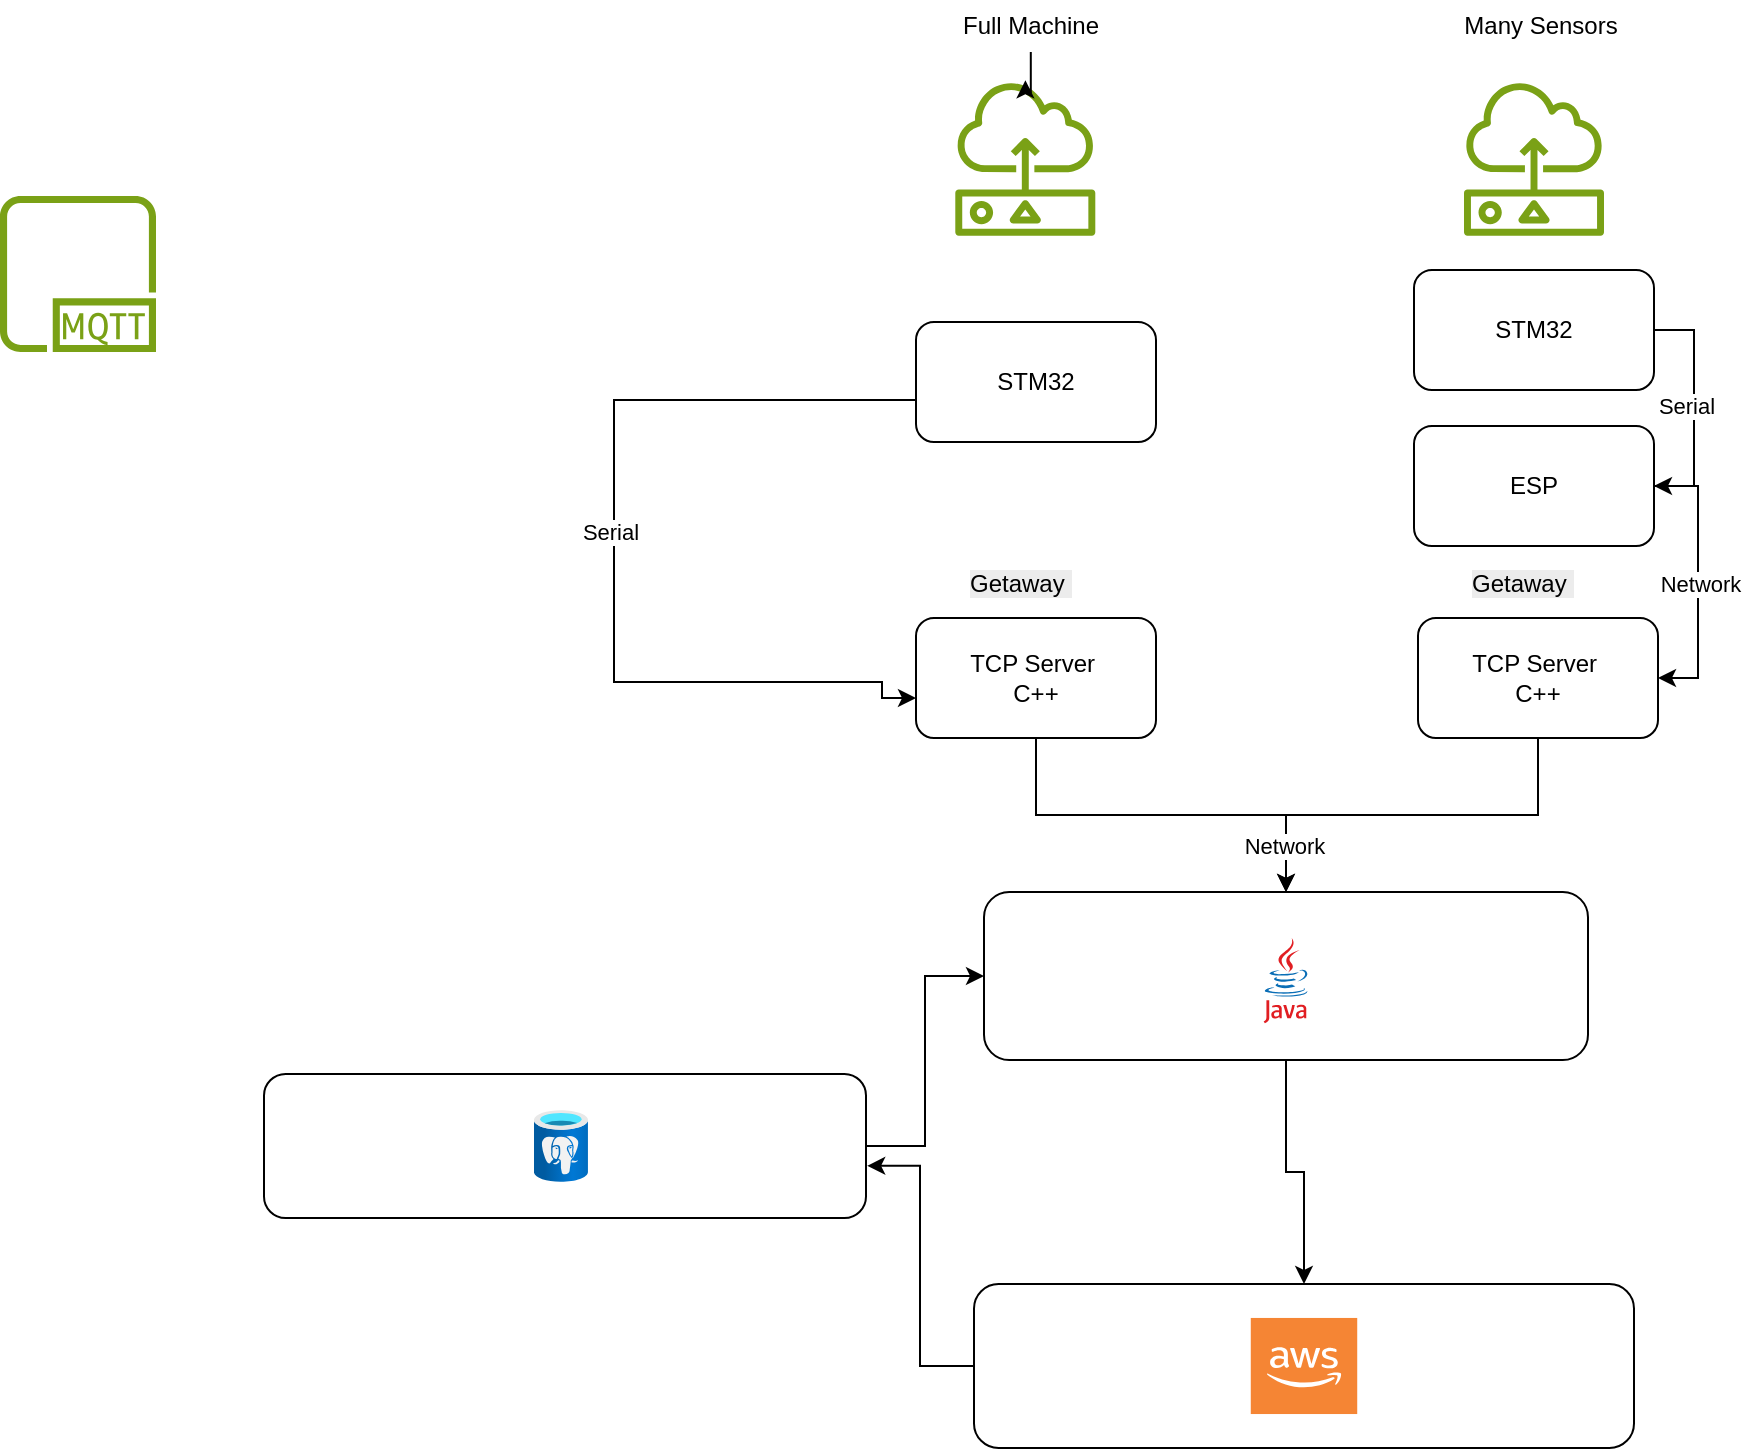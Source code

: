 <mxfile version="26.2.13">
  <diagram name="Page-1" id="7LPd5ARLcYWtf4d3X0CJ">
    <mxGraphModel dx="1652" dy="768" grid="0" gridSize="10" guides="1" tooltips="1" connect="1" arrows="1" fold="1" page="0" pageScale="1" pageWidth="850" pageHeight="1100" math="0" shadow="0">
      <root>
        <mxCell id="0" />
        <mxCell id="1" parent="0" />
        <mxCell id="PCxVYFb1bnDKuO_Pi8ek-10" value="" style="sketch=0;outlineConnect=0;fontColor=#232F3E;gradientColor=none;fillColor=#7AA116;strokeColor=none;dashed=0;verticalLabelPosition=bottom;verticalAlign=top;align=center;html=1;fontSize=12;fontStyle=0;aspect=fixed;pointerEvents=1;shape=mxgraph.aws4.mqtt_protocol;" vertex="1" parent="1">
          <mxGeometry x="23" y="117" width="78" height="78" as="geometry" />
        </mxCell>
        <mxCell id="PCxVYFb1bnDKuO_Pi8ek-89" style="edgeStyle=orthogonalEdgeStyle;rounded=0;orthogonalLoop=1;jettySize=auto;html=1;exitX=0;exitY=0.5;exitDx=0;exitDy=0;" edge="1" parent="1" source="PCxVYFb1bnDKuO_Pi8ek-22">
          <mxGeometry relative="1" as="geometry">
            <mxPoint x="409.999" y="219" as="sourcePoint" />
            <mxPoint x="481" y="368" as="targetPoint" />
            <Array as="points">
              <mxPoint x="481" y="219" />
              <mxPoint x="330" y="219" />
              <mxPoint x="330" y="360" />
              <mxPoint x="464" y="360" />
              <mxPoint x="464" y="368" />
            </Array>
          </mxGeometry>
        </mxCell>
        <mxCell id="PCxVYFb1bnDKuO_Pi8ek-90" value="Serial" style="edgeLabel;html=1;align=center;verticalAlign=middle;resizable=0;points=[];" vertex="1" connectable="0" parent="PCxVYFb1bnDKuO_Pi8ek-89">
          <mxGeometry x="-0.018" y="-2" relative="1" as="geometry">
            <mxPoint as="offset" />
          </mxGeometry>
        </mxCell>
        <mxCell id="PCxVYFb1bnDKuO_Pi8ek-22" value="STM32" style="rounded=1;whiteSpace=wrap;html=1;" vertex="1" parent="1">
          <mxGeometry x="481" y="180" width="120" height="60" as="geometry" />
        </mxCell>
        <mxCell id="PCxVYFb1bnDKuO_Pi8ek-24" value="" style="group" vertex="1" connectable="0" parent="1">
          <mxGeometry x="481" y="297" width="120" height="91" as="geometry" />
        </mxCell>
        <mxCell id="PCxVYFb1bnDKuO_Pi8ek-25" value="TCP Server&amp;nbsp;&lt;div&gt;C++&lt;/div&gt;" style="rounded=1;whiteSpace=wrap;html=1;" vertex="1" parent="PCxVYFb1bnDKuO_Pi8ek-24">
          <mxGeometry y="31" width="120" height="60" as="geometry" />
        </mxCell>
        <mxCell id="PCxVYFb1bnDKuO_Pi8ek-26" value="&lt;span style=&quot;color: rgb(0, 0, 0); font-family: Helvetica; font-size: 12px; font-style: normal; font-variant-ligatures: normal; font-variant-caps: normal; font-weight: 400; letter-spacing: normal; orphans: 2; text-align: center; text-indent: 0px; text-transform: none; widows: 2; word-spacing: 0px; -webkit-text-stroke-width: 0px; white-space: normal; background-color: rgb(236, 236, 236); text-decoration-thickness: initial; text-decoration-style: initial; text-decoration-color: initial; display: inline !important; float: none;&quot;&gt;Getaway&amp;nbsp;&lt;/span&gt;" style="text;whiteSpace=wrap;html=1;" vertex="1" parent="PCxVYFb1bnDKuO_Pi8ek-24">
          <mxGeometry x="25" width="79" height="36" as="geometry" />
        </mxCell>
        <mxCell id="PCxVYFb1bnDKuO_Pi8ek-92" style="edgeStyle=orthogonalEdgeStyle;rounded=0;orthogonalLoop=1;jettySize=auto;html=1;exitX=1;exitY=0.5;exitDx=0;exitDy=0;entryX=1;entryY=0.5;entryDx=0;entryDy=0;" edge="1" parent="1" source="PCxVYFb1bnDKuO_Pi8ek-40" target="PCxVYFb1bnDKuO_Pi8ek-41">
          <mxGeometry relative="1" as="geometry" />
        </mxCell>
        <mxCell id="PCxVYFb1bnDKuO_Pi8ek-93" value="Serial" style="edgeLabel;html=1;align=center;verticalAlign=middle;resizable=0;points=[];" vertex="1" connectable="0" parent="PCxVYFb1bnDKuO_Pi8ek-92">
          <mxGeometry x="-0.027" y="-4" relative="1" as="geometry">
            <mxPoint as="offset" />
          </mxGeometry>
        </mxCell>
        <mxCell id="PCxVYFb1bnDKuO_Pi8ek-40" value="STM32" style="rounded=1;whiteSpace=wrap;html=1;" vertex="1" parent="1">
          <mxGeometry x="730" y="154" width="120" height="60" as="geometry" />
        </mxCell>
        <mxCell id="PCxVYFb1bnDKuO_Pi8ek-95" style="edgeStyle=orthogonalEdgeStyle;rounded=0;orthogonalLoop=1;jettySize=auto;html=1;exitX=1;exitY=0.5;exitDx=0;exitDy=0;entryX=1;entryY=0.5;entryDx=0;entryDy=0;" edge="1" parent="1" source="PCxVYFb1bnDKuO_Pi8ek-41" target="PCxVYFb1bnDKuO_Pi8ek-43">
          <mxGeometry relative="1" as="geometry" />
        </mxCell>
        <mxCell id="PCxVYFb1bnDKuO_Pi8ek-96" value="Network" style="edgeLabel;html=1;align=center;verticalAlign=middle;resizable=0;points=[];" vertex="1" connectable="0" parent="PCxVYFb1bnDKuO_Pi8ek-95">
          <mxGeometry x="0.026" y="1" relative="1" as="geometry">
            <mxPoint as="offset" />
          </mxGeometry>
        </mxCell>
        <mxCell id="PCxVYFb1bnDKuO_Pi8ek-41" value="ESP" style="rounded=1;whiteSpace=wrap;html=1;" vertex="1" parent="1">
          <mxGeometry x="730" y="232" width="120" height="60" as="geometry" />
        </mxCell>
        <mxCell id="PCxVYFb1bnDKuO_Pi8ek-42" value="" style="group" vertex="1" connectable="0" parent="1">
          <mxGeometry x="732" y="297" width="120" height="91" as="geometry" />
        </mxCell>
        <mxCell id="PCxVYFb1bnDKuO_Pi8ek-43" value="TCP Server&amp;nbsp;&lt;div&gt;C++&lt;/div&gt;" style="rounded=1;whiteSpace=wrap;html=1;" vertex="1" parent="PCxVYFb1bnDKuO_Pi8ek-42">
          <mxGeometry y="31" width="120" height="60" as="geometry" />
        </mxCell>
        <mxCell id="PCxVYFb1bnDKuO_Pi8ek-44" value="&lt;span style=&quot;color: rgb(0, 0, 0); font-family: Helvetica; font-size: 12px; font-style: normal; font-variant-ligatures: normal; font-variant-caps: normal; font-weight: 400; letter-spacing: normal; orphans: 2; text-align: center; text-indent: 0px; text-transform: none; widows: 2; word-spacing: 0px; -webkit-text-stroke-width: 0px; white-space: normal; background-color: rgb(236, 236, 236); text-decoration-thickness: initial; text-decoration-style: initial; text-decoration-color: initial; display: inline !important; float: none;&quot;&gt;Getaway&amp;nbsp;&lt;/span&gt;" style="text;whiteSpace=wrap;html=1;" vertex="1" parent="PCxVYFb1bnDKuO_Pi8ek-42">
          <mxGeometry x="25" width="79" height="36" as="geometry" />
        </mxCell>
        <mxCell id="PCxVYFb1bnDKuO_Pi8ek-56" value="" style="group" vertex="1" connectable="0" parent="1">
          <mxGeometry x="500.65" y="19" width="80.7" height="118" as="geometry" />
        </mxCell>
        <mxCell id="PCxVYFb1bnDKuO_Pi8ek-21" value="" style="sketch=0;outlineConnect=0;fontColor=#232F3E;gradientColor=none;fillColor=#7AA116;strokeColor=none;dashed=0;verticalLabelPosition=bottom;verticalAlign=top;align=center;html=1;fontSize=12;fontStyle=0;aspect=fixed;pointerEvents=1;shape=mxgraph.aws4.sensor;" vertex="1" parent="PCxVYFb1bnDKuO_Pi8ek-56">
          <mxGeometry y="40" width="70" height="78" as="geometry" />
        </mxCell>
        <mxCell id="PCxVYFb1bnDKuO_Pi8ek-82" value="" style="edgeStyle=orthogonalEdgeStyle;rounded=0;orthogonalLoop=1;jettySize=auto;html=1;" edge="1" parent="PCxVYFb1bnDKuO_Pi8ek-56" source="PCxVYFb1bnDKuO_Pi8ek-54" target="PCxVYFb1bnDKuO_Pi8ek-21">
          <mxGeometry relative="1" as="geometry" />
        </mxCell>
        <mxCell id="PCxVYFb1bnDKuO_Pi8ek-54" value="Full Machine" style="text;html=1;align=center;verticalAlign=middle;resizable=0;points=[];autosize=1;strokeColor=none;fillColor=none;" vertex="1" parent="PCxVYFb1bnDKuO_Pi8ek-56">
          <mxGeometry x="-5.3" width="86" height="26" as="geometry" />
        </mxCell>
        <mxCell id="PCxVYFb1bnDKuO_Pi8ek-57" value="" style="group" vertex="1" connectable="0" parent="1">
          <mxGeometry x="755" y="19" width="85.7" height="118" as="geometry" />
        </mxCell>
        <mxCell id="PCxVYFb1bnDKuO_Pi8ek-58" value="" style="sketch=0;outlineConnect=0;fontColor=#232F3E;gradientColor=none;fillColor=#7AA116;strokeColor=none;dashed=0;verticalLabelPosition=bottom;verticalAlign=top;align=center;html=1;fontSize=12;fontStyle=0;aspect=fixed;pointerEvents=1;shape=mxgraph.aws4.sensor;" vertex="1" parent="PCxVYFb1bnDKuO_Pi8ek-57">
          <mxGeometry y="40" width="70" height="78" as="geometry" />
        </mxCell>
        <mxCell id="PCxVYFb1bnDKuO_Pi8ek-59" value="Many Sensors" style="text;html=1;align=center;verticalAlign=middle;resizable=0;points=[];autosize=1;strokeColor=none;fillColor=none;" vertex="1" parent="PCxVYFb1bnDKuO_Pi8ek-57">
          <mxGeometry x="-9.3" width="95" height="26" as="geometry" />
        </mxCell>
        <mxCell id="PCxVYFb1bnDKuO_Pi8ek-68" value="" style="group" vertex="1" connectable="0" parent="1">
          <mxGeometry x="515" y="465" width="302" height="84" as="geometry" />
        </mxCell>
        <mxCell id="PCxVYFb1bnDKuO_Pi8ek-64" value="" style="rounded=1;whiteSpace=wrap;html=1;" vertex="1" parent="PCxVYFb1bnDKuO_Pi8ek-68">
          <mxGeometry width="302" height="84" as="geometry" />
        </mxCell>
        <mxCell id="PCxVYFb1bnDKuO_Pi8ek-45" value="" style="dashed=0;outlineConnect=0;html=1;align=center;labelPosition=center;verticalLabelPosition=bottom;verticalAlign=top;shape=mxgraph.weblogos.java" vertex="1" parent="PCxVYFb1bnDKuO_Pi8ek-68">
          <mxGeometry x="139.829" y="22.969" width="22.342" height="42.656" as="geometry" />
        </mxCell>
        <mxCell id="PCxVYFb1bnDKuO_Pi8ek-69" value="" style="group" vertex="1" connectable="0" parent="1">
          <mxGeometry x="155" y="556" width="301" height="72" as="geometry" />
        </mxCell>
        <mxCell id="PCxVYFb1bnDKuO_Pi8ek-65" value="" style="rounded=1;whiteSpace=wrap;html=1;" vertex="1" parent="PCxVYFb1bnDKuO_Pi8ek-69">
          <mxGeometry width="301" height="72" as="geometry" />
        </mxCell>
        <mxCell id="PCxVYFb1bnDKuO_Pi8ek-47" value="" style="image;aspect=fixed;html=1;points=[];align=center;fontSize=12;image=img/lib/azure2/databases/Azure_Database_PostgreSQL_Server.svg;" vertex="1" parent="PCxVYFb1bnDKuO_Pi8ek-69">
          <mxGeometry x="134.965" y="18" width="27" height="36" as="geometry" />
        </mxCell>
        <mxCell id="PCxVYFb1bnDKuO_Pi8ek-70" value="" style="group" vertex="1" connectable="0" parent="1">
          <mxGeometry x="510" y="661" width="330" height="82" as="geometry" />
        </mxCell>
        <mxCell id="PCxVYFb1bnDKuO_Pi8ek-66" value="" style="rounded=1;whiteSpace=wrap;html=1;" vertex="1" parent="PCxVYFb1bnDKuO_Pi8ek-70">
          <mxGeometry width="330" height="82.0" as="geometry" />
        </mxCell>
        <mxCell id="PCxVYFb1bnDKuO_Pi8ek-46" value="" style="outlineConnect=0;dashed=0;verticalLabelPosition=bottom;verticalAlign=top;align=center;html=1;shape=mxgraph.aws3.cloud_2;fillColor=#F58534;gradientColor=none;" vertex="1" parent="PCxVYFb1bnDKuO_Pi8ek-70">
          <mxGeometry x="138.387" y="16.977" width="53.226" height="48.047" as="geometry" />
        </mxCell>
        <mxCell id="PCxVYFb1bnDKuO_Pi8ek-72" style="edgeStyle=orthogonalEdgeStyle;rounded=0;orthogonalLoop=1;jettySize=auto;html=1;entryX=0;entryY=0.5;entryDx=0;entryDy=0;" edge="1" parent="1" source="PCxVYFb1bnDKuO_Pi8ek-65" target="PCxVYFb1bnDKuO_Pi8ek-64">
          <mxGeometry relative="1" as="geometry" />
        </mxCell>
        <mxCell id="PCxVYFb1bnDKuO_Pi8ek-79" style="edgeStyle=orthogonalEdgeStyle;rounded=0;orthogonalLoop=1;jettySize=auto;html=1;entryX=1.002;entryY=0.638;entryDx=0;entryDy=0;entryPerimeter=0;" edge="1" parent="1" source="PCxVYFb1bnDKuO_Pi8ek-66" target="PCxVYFb1bnDKuO_Pi8ek-65">
          <mxGeometry relative="1" as="geometry" />
        </mxCell>
        <mxCell id="PCxVYFb1bnDKuO_Pi8ek-80" style="edgeStyle=orthogonalEdgeStyle;rounded=0;orthogonalLoop=1;jettySize=auto;html=1;entryX=0.5;entryY=0;entryDx=0;entryDy=0;" edge="1" parent="1" source="PCxVYFb1bnDKuO_Pi8ek-64" target="PCxVYFb1bnDKuO_Pi8ek-66">
          <mxGeometry relative="1" as="geometry" />
        </mxCell>
        <mxCell id="PCxVYFb1bnDKuO_Pi8ek-85" style="edgeStyle=orthogonalEdgeStyle;rounded=0;orthogonalLoop=1;jettySize=auto;html=1;" edge="1" parent="1" source="PCxVYFb1bnDKuO_Pi8ek-43" target="PCxVYFb1bnDKuO_Pi8ek-64">
          <mxGeometry relative="1" as="geometry" />
        </mxCell>
        <mxCell id="PCxVYFb1bnDKuO_Pi8ek-86" style="edgeStyle=orthogonalEdgeStyle;rounded=0;orthogonalLoop=1;jettySize=auto;html=1;entryX=0.5;entryY=0;entryDx=0;entryDy=0;" edge="1" parent="1" source="PCxVYFb1bnDKuO_Pi8ek-25" target="PCxVYFb1bnDKuO_Pi8ek-64">
          <mxGeometry relative="1" as="geometry" />
        </mxCell>
        <mxCell id="PCxVYFb1bnDKuO_Pi8ek-97" value="Network" style="edgeLabel;html=1;align=center;verticalAlign=middle;resizable=0;points=[];" vertex="1" connectable="0" parent="PCxVYFb1bnDKuO_Pi8ek-86">
          <mxGeometry x="0.766" y="-1" relative="1" as="geometry">
            <mxPoint as="offset" />
          </mxGeometry>
        </mxCell>
      </root>
    </mxGraphModel>
  </diagram>
</mxfile>
